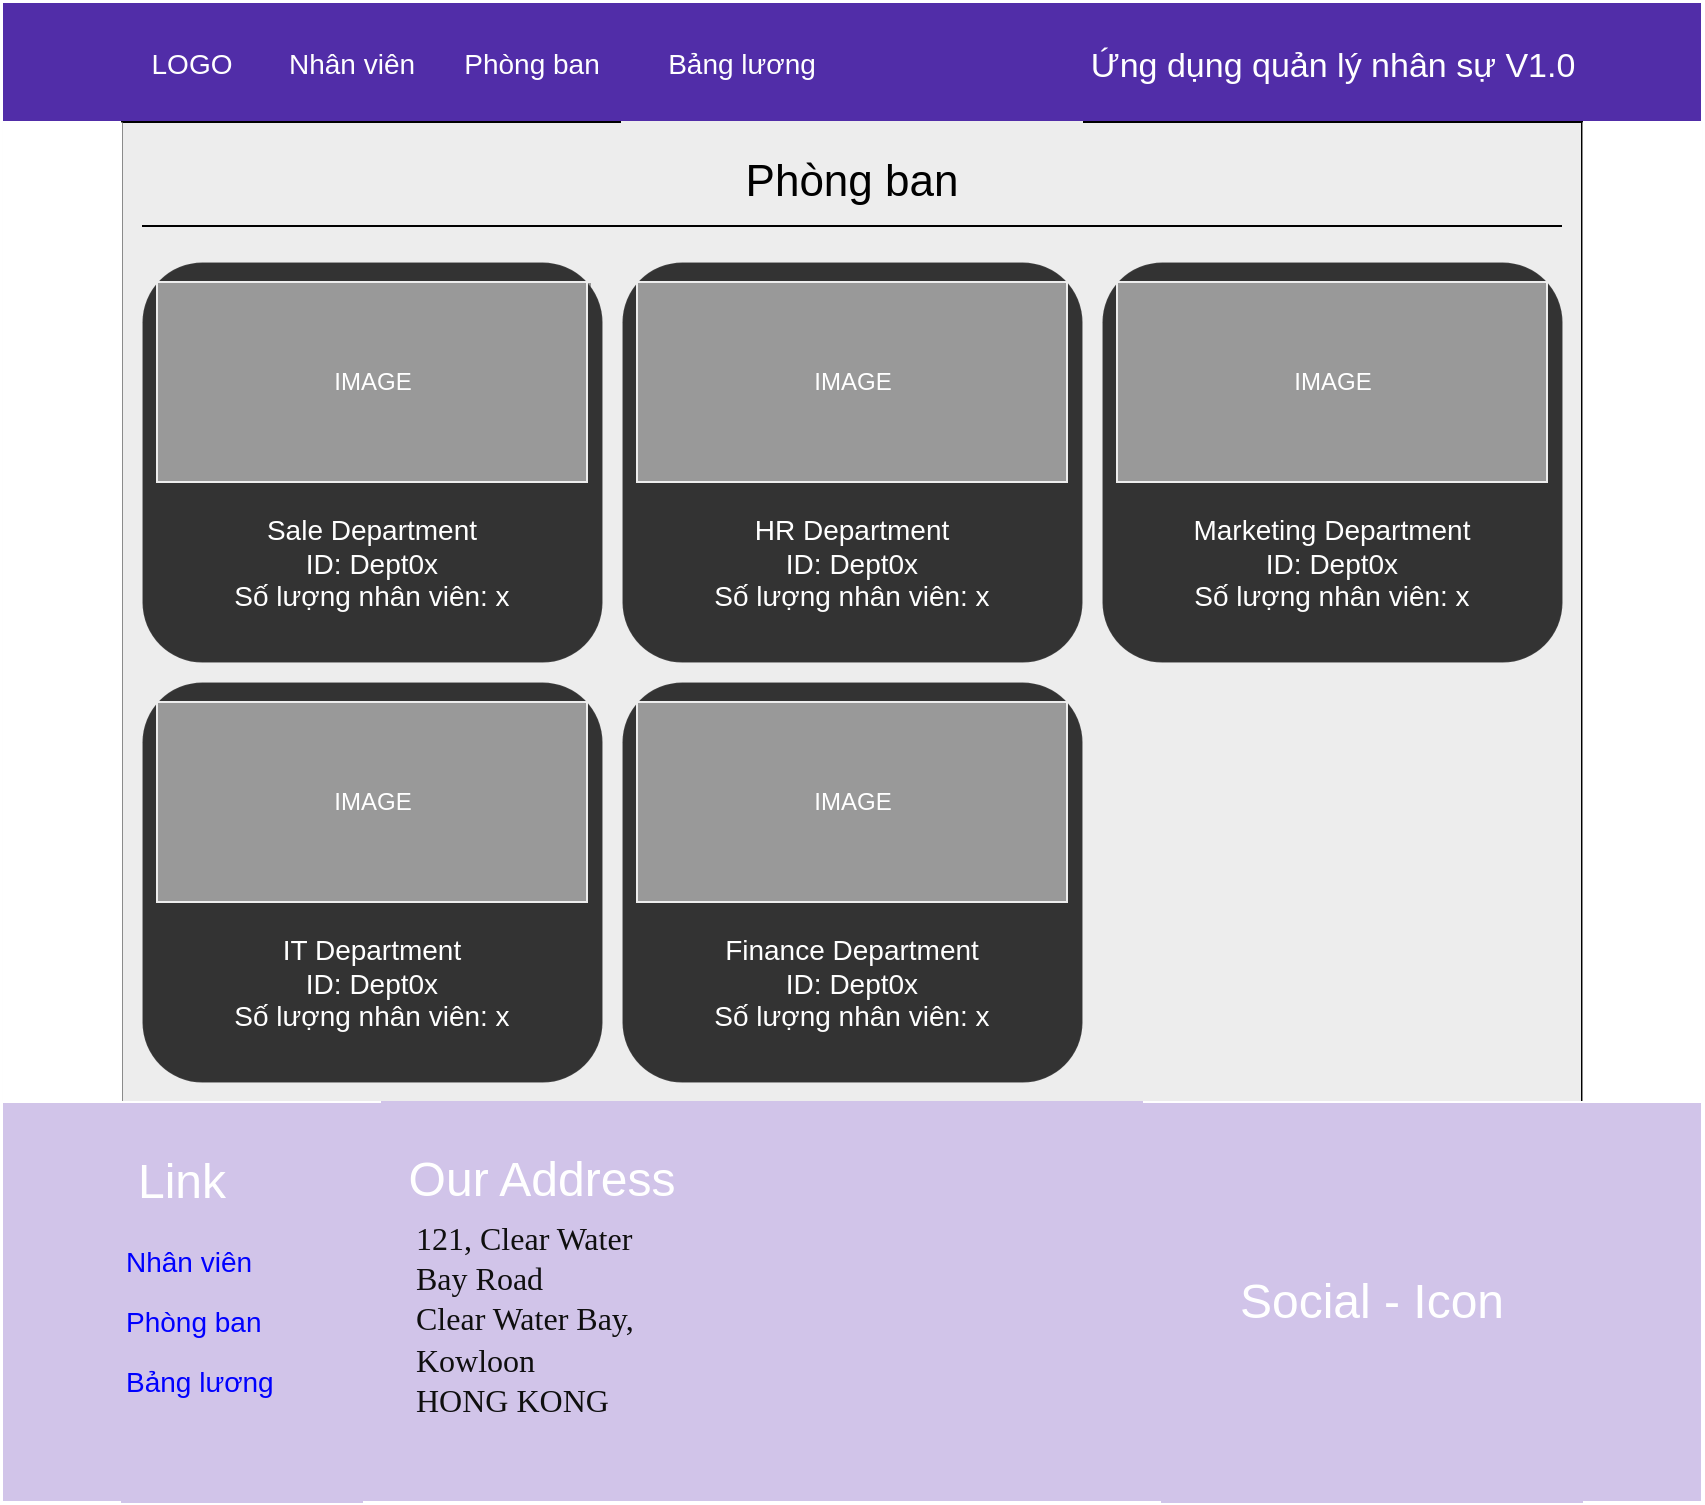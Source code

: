 <mxfile>
    <diagram id="KBQKWHm6vpujxedvJ-2u" name="Page-1">
        <mxGraphModel dx="929" dy="683" grid="1" gridSize="10" guides="1" tooltips="1" connect="1" arrows="1" fold="1" page="1" pageScale="1" pageWidth="850" pageHeight="1100" math="0" shadow="0">
            <root>
                <mxCell id="0"/>
                <mxCell id="1" parent="0"/>
                <mxCell id="2" value="" style="html=1;shadow=0;dashed=0;fontSize=16;fontColor=#181819;align=left;spacing=15;fillColor=#512da8;strokeWidth=1;strokeColor=#FFFFFF;" vertex="1" parent="1">
                    <mxGeometry width="850" height="60" as="geometry"/>
                </mxCell>
                <mxCell id="3" value="Nhân viên" style="fillColor=none;strokeColor=none;fontSize=14;align=center;fontColor=#FFFFFF;" vertex="1" parent="2">
                    <mxGeometry width="70" height="40" relative="1" as="geometry">
                        <mxPoint x="140" y="10" as="offset"/>
                    </mxGeometry>
                </mxCell>
                <mxCell id="4" value="Phòng ban" style="fillColor=none;strokeColor=none;fontSize=14;align=center;fontColor=#FFFFFF;" vertex="1" parent="2">
                    <mxGeometry width="50" height="40" relative="1" as="geometry">
                        <mxPoint x="240" y="10" as="offset"/>
                    </mxGeometry>
                </mxCell>
                <mxCell id="5" value="Bảng lương" style="fillColor=none;strokeColor=none;fontSize=14;align=center;fontColor=#FFFFFF;" vertex="1" parent="2">
                    <mxGeometry width="80" height="40" relative="1" as="geometry">
                        <mxPoint x="330" y="10" as="offset"/>
                    </mxGeometry>
                </mxCell>
                <mxCell id="6" value="Ứng dụng quản lý nhân sự V1.0" style="fillColor=none;strokeColor=none;fontSize=17;align=center;fontColor=#FFFFFF;spacingLeft=1;strokeWidth=1;" vertex="1" parent="2">
                    <mxGeometry width="250" height="40" relative="1" as="geometry">
                        <mxPoint x="540" y="10" as="offset"/>
                    </mxGeometry>
                </mxCell>
                <mxCell id="8" value="" style="rounded=0;whiteSpace=wrap;html=1;fillColor=#ededed;shadow=0;" vertex="1" parent="1">
                    <mxGeometry x="60" y="60" width="730" height="490" as="geometry"/>
                </mxCell>
                <mxCell id="9" value="LOGO" style="fillColor=none;strokeColor=none;fontSize=14;align=center;fontColor=#FFFFFF;" vertex="1" parent="1">
                    <mxGeometry x="60" y="10" width="70" height="40" as="geometry"/>
                </mxCell>
                <mxCell id="10" value="&lt;font color=&quot;#000000&quot; style=&quot;font-size: 22px&quot;&gt;Phòng ban&lt;/font&gt;" style="rounded=0;whiteSpace=wrap;html=1;fillColor=#ededed;strokeColor=#ededed;" vertex="1" parent="1">
                    <mxGeometry x="310" y="60" width="230" height="60" as="geometry"/>
                </mxCell>
                <mxCell id="14" value="" style="edgeStyle=none;html=1;" edge="1" parent="1">
                    <mxGeometry relative="1" as="geometry">
                        <mxPoint x="125" y="270.0" as="sourcePoint"/>
                        <mxPoint x="125" y="330.0" as="targetPoint"/>
                    </mxGeometry>
                </mxCell>
                <mxCell id="15" value="" style="edgeStyle=none;html=1;" edge="1" parent="1">
                    <mxGeometry relative="1" as="geometry">
                        <mxPoint x="245" y="420" as="sourcePoint"/>
                        <mxPoint x="245" y="500" as="targetPoint"/>
                    </mxGeometry>
                </mxCell>
                <mxCell id="16" value="" style="rounded=0;whiteSpace=wrap;html=1;shadow=0;glass=0;sketch=0;strokeColor=#ededed;strokeWidth=0;fillColor=#FFFFFF;" vertex="1" parent="1">
                    <mxGeometry y="60" width="60" height="490" as="geometry"/>
                </mxCell>
                <mxCell id="17" value="" style="rounded=0;whiteSpace=wrap;html=1;shadow=0;glass=0;sketch=0;strokeColor=#ededed;strokeWidth=0;fillColor=#FFFFFF;" vertex="1" parent="1">
                    <mxGeometry x="790" y="60" width="60" height="490" as="geometry"/>
                </mxCell>
                <mxCell id="19" value="&lt;font color=&quot;#ffffff&quot;&gt;IMAGE&lt;/font&gt;" style="rounded=0;whiteSpace=wrap;html=1;shadow=0;glass=0;sketch=0;strokeColor=#ededed;strokeWidth=1;fillColor=#999999;" vertex="1" parent="1">
                    <mxGeometry x="195" y="140" width="100" height="80" as="geometry"/>
                </mxCell>
                <mxCell id="20" value="&lt;font style=&quot;font-size: 14px&quot;&gt;&lt;font color=&quot;#ffffff&quot;&gt;&lt;br&gt;&lt;br&gt;&lt;br&gt;&lt;br&gt;&lt;br&gt;&lt;br&gt;Sale Department&lt;br&gt;ID: Dept0x&lt;br&gt;Số lượng nhân viên: x&lt;/font&gt;&lt;br&gt;&lt;/font&gt;" style="rounded=1;whiteSpace=wrap;html=1;strokeColor=#ededed;shadow=0;sketch=0;glass=0;fillColor=#333333;strokeWidth=0;" vertex="1" parent="1">
                    <mxGeometry x="70" y="130" width="230" height="200" as="geometry"/>
                </mxCell>
                <mxCell id="21" value="&lt;font color=&quot;#ffffff&quot;&gt;IMAGE&lt;/font&gt;" style="rounded=0;whiteSpace=wrap;html=1;shadow=0;glass=0;sketch=0;strokeColor=#ededed;strokeWidth=1;fillColor=#999999;" vertex="1" parent="1">
                    <mxGeometry x="77.5" y="140" width="215" height="100" as="geometry"/>
                </mxCell>
                <mxCell id="73" value="&lt;font style=&quot;font-size: 14px&quot;&gt;&lt;font color=&quot;#ffffff&quot;&gt;&lt;br&gt;&lt;br&gt;&lt;br&gt;&lt;br&gt;&lt;br&gt;&lt;br&gt;HR Department&lt;br&gt;ID: Dept0x&lt;br&gt;Số lượng nhân viên: x&lt;/font&gt;&lt;br&gt;&lt;/font&gt;" style="rounded=1;whiteSpace=wrap;html=1;strokeColor=#ededed;shadow=0;sketch=0;glass=0;fillColor=#333333;strokeWidth=0;" vertex="1" parent="1">
                    <mxGeometry x="310" y="130" width="230" height="200" as="geometry"/>
                </mxCell>
                <mxCell id="74" value="&lt;font color=&quot;#ffffff&quot;&gt;IMAGE&lt;/font&gt;" style="rounded=0;whiteSpace=wrap;html=1;shadow=0;glass=0;sketch=0;strokeColor=#ededed;strokeWidth=1;fillColor=#999999;" vertex="1" parent="1">
                    <mxGeometry x="317.5" y="140" width="215" height="100" as="geometry"/>
                </mxCell>
                <mxCell id="75" value="&lt;font style=&quot;font-size: 14px&quot;&gt;&lt;font color=&quot;#ffffff&quot;&gt;&lt;br&gt;&lt;br&gt;&lt;br&gt;&lt;br&gt;&lt;br&gt;&lt;br&gt;Marketing Department&lt;br&gt;ID: Dept0x&lt;br&gt;Số lượng nhân viên: x&lt;/font&gt;&lt;br&gt;&lt;/font&gt;" style="rounded=1;whiteSpace=wrap;html=1;strokeColor=#ededed;shadow=0;sketch=0;glass=0;fillColor=#333333;strokeWidth=0;" vertex="1" parent="1">
                    <mxGeometry x="550" y="130" width="230" height="200" as="geometry"/>
                </mxCell>
                <mxCell id="76" value="&lt;font color=&quot;#ffffff&quot;&gt;IMAGE&lt;/font&gt;" style="rounded=0;whiteSpace=wrap;html=1;shadow=0;glass=0;sketch=0;strokeColor=#ededed;strokeWidth=1;fillColor=#999999;" vertex="1" parent="1">
                    <mxGeometry x="557.5" y="140" width="215" height="100" as="geometry"/>
                </mxCell>
                <mxCell id="77" value="&lt;font style=&quot;font-size: 14px&quot;&gt;&lt;font color=&quot;#ffffff&quot;&gt;&lt;br&gt;&lt;br&gt;&lt;br&gt;&lt;br&gt;&lt;br&gt;&lt;br&gt;IT Department&lt;br&gt;ID: Dept0x&lt;br&gt;Số lượng nhân viên: x&lt;/font&gt;&lt;br&gt;&lt;/font&gt;" style="rounded=1;whiteSpace=wrap;html=1;strokeColor=#ededed;shadow=0;sketch=0;glass=0;fillColor=#333333;strokeWidth=0;" vertex="1" parent="1">
                    <mxGeometry x="70" y="340" width="230" height="200" as="geometry"/>
                </mxCell>
                <mxCell id="78" value="&lt;font color=&quot;#ffffff&quot;&gt;IMAGE&lt;/font&gt;" style="rounded=0;whiteSpace=wrap;html=1;shadow=0;glass=0;sketch=0;strokeColor=#ededed;strokeWidth=1;fillColor=#999999;" vertex="1" parent="1">
                    <mxGeometry x="77.5" y="350" width="215" height="100" as="geometry"/>
                </mxCell>
                <mxCell id="79" value="&lt;font style=&quot;font-size: 14px&quot;&gt;&lt;font color=&quot;#ffffff&quot;&gt;&lt;br&gt;&lt;br&gt;&lt;br&gt;&lt;br&gt;&lt;br&gt;&lt;br&gt;Finance Department&lt;br&gt;ID: Dept0x&lt;br&gt;Số lượng nhân viên: x&lt;/font&gt;&lt;br&gt;&lt;/font&gt;" style="rounded=1;whiteSpace=wrap;html=1;strokeColor=#ededed;shadow=0;sketch=0;glass=0;fillColor=#333333;strokeWidth=0;" vertex="1" parent="1">
                    <mxGeometry x="310" y="340" width="230" height="200" as="geometry"/>
                </mxCell>
                <mxCell id="80" value="&lt;font color=&quot;#ffffff&quot;&gt;IMAGE&lt;/font&gt;" style="rounded=0;whiteSpace=wrap;html=1;shadow=0;glass=0;sketch=0;strokeColor=#ededed;strokeWidth=1;fillColor=#999999;" vertex="1" parent="1">
                    <mxGeometry x="317.5" y="350" width="215" height="100" as="geometry"/>
                </mxCell>
                <mxCell id="83" value="" style="line;strokeWidth=1;html=1;perimeter=backbonePerimeter;points=[];outlineConnect=0;strokeColor=#000000;" vertex="1" parent="1">
                    <mxGeometry x="70" y="107" width="710" height="10" as="geometry"/>
                </mxCell>
                <mxCell id="84" value="" style="rounded=0;whiteSpace=wrap;html=1;fontSize=17;strokeWidth=1;fontColor=#ffffff;fillColor=#d1c4e9;strokeColor=#FFFFFF;" vertex="1" parent="1">
                    <mxGeometry y="550" width="850" height="200" as="geometry"/>
                </mxCell>
                <mxCell id="85" value="" style="rounded=0;whiteSpace=wrap;html=1;fontSize=17;fontColor=#FFFFFF;strokeWidth=1;fillColor=#D1C4E9;strokeColor=#D1C4E9;" vertex="1" parent="1">
                    <mxGeometry x="60" y="551" width="120" height="199" as="geometry"/>
                </mxCell>
                <mxCell id="86" value="&lt;div style=&quot;text-align: left&quot;&gt;&lt;br&gt;&lt;/div&gt;&lt;br&gt;&lt;br&gt;" style="rounded=0;whiteSpace=wrap;html=1;fontSize=17;fontColor=#FFFFFF;strokeWidth=1;fillColor=#d1c4e9;strokeColor=#D1C4E9;" vertex="1" parent="1">
                    <mxGeometry x="190" y="550" width="380" height="199" as="geometry"/>
                </mxCell>
                <mxCell id="87" value="" style="rounded=0;whiteSpace=wrap;html=1;fontSize=17;fontColor=#FFFFFF;strokeWidth=1;fillColor=#d1c4e9;strokeColor=#D1C4E9;" vertex="1" parent="1">
                    <mxGeometry x="580" y="551" width="210" height="199" as="geometry"/>
                </mxCell>
                <mxCell id="88" value="&lt;font style=&quot;font-size: 24px&quot;&gt;Link&lt;/font&gt;" style="text;html=1;strokeColor=none;fillColor=none;align=center;verticalAlign=middle;whiteSpace=wrap;rounded=0;fontSize=17;fontColor=#FFFFFF;" vertex="1" parent="1">
                    <mxGeometry x="60" y="570" width="60" height="40" as="geometry"/>
                </mxCell>
                <mxCell id="89" value="&lt;font style=&quot;font-size: 24px&quot;&gt;Our Address&lt;/font&gt;" style="text;html=1;strokeColor=none;fillColor=none;align=center;verticalAlign=middle;whiteSpace=wrap;rounded=0;fontSize=17;fontColor=#FFFFFF;" vertex="1" parent="1">
                    <mxGeometry x="190" y="569" width="160" height="40" as="geometry"/>
                </mxCell>
                <mxCell id="90" value="&lt;font style=&quot;font-size: 24px&quot;&gt;Social - Icon&lt;/font&gt;" style="text;html=1;strokeColor=none;fillColor=none;align=center;verticalAlign=middle;whiteSpace=wrap;rounded=0;fontSize=17;fontColor=#FFFFFF;" vertex="1" parent="1">
                    <mxGeometry x="605" y="630" width="160" height="40" as="geometry"/>
                </mxCell>
                <mxCell id="91" value="&lt;span style=&quot;color: rgb(15 , 15 , 15) ; font-family: &amp;#34;times new roman&amp;#34; , &amp;#34;times&amp;#34; , serif ; font-size: 16px ; background-color: rgb(209 , 196 , 233)&quot;&gt;121, Clear Water Bay Road&lt;/span&gt;&lt;br style=&quot;box-sizing: border-box ; margin: 0px ; padding: 0px ; color: rgb(15 , 15 , 15) ; font-family: &amp;#34;times new roman&amp;#34; , &amp;#34;times&amp;#34; , serif ; font-size: 16px ; background-color: rgb(209 , 196 , 233)&quot;&gt;&lt;span style=&quot;color: rgb(15 , 15 , 15) ; font-family: &amp;#34;times new roman&amp;#34; , &amp;#34;times&amp;#34; , serif ; font-size: 16px ; background-color: rgb(209 , 196 , 233)&quot;&gt;Clear Water Bay, Kowloon&lt;/span&gt;&lt;br style=&quot;box-sizing: border-box ; margin: 0px ; padding: 0px ; color: rgb(15 , 15 , 15) ; font-family: &amp;#34;times new roman&amp;#34; , &amp;#34;times&amp;#34; , serif ; font-size: 16px ; background-color: rgb(209 , 196 , 233)&quot;&gt;&lt;span style=&quot;color: rgb(15 , 15 , 15) ; font-family: &amp;#34;times new roman&amp;#34; , &amp;#34;times&amp;#34; , serif ; font-size: 16px ; background-color: rgb(209 , 196 , 233)&quot;&gt;HONG KONG&lt;/span&gt;" style="text;html=1;strokeColor=none;fillColor=none;align=left;verticalAlign=middle;whiteSpace=wrap;rounded=0;fontSize=17;fontColor=#FFFFFF;" vertex="1" parent="1">
                    <mxGeometry x="205" y="639" width="120" height="40" as="geometry"/>
                </mxCell>
                <mxCell id="92" value="&lt;font style=&quot;font-size: 14px&quot; color=&quot;#0000ff&quot;&gt;Nhân viên&lt;/font&gt;" style="text;html=1;strokeColor=none;fillColor=none;align=left;verticalAlign=middle;whiteSpace=wrap;rounded=0;fontSize=17;fontColor=#FFFFFF;" vertex="1" parent="1">
                    <mxGeometry x="60" y="610" width="90" height="40" as="geometry"/>
                </mxCell>
                <mxCell id="93" value="&lt;font style=&quot;font-size: 14px&quot; color=&quot;#0000ff&quot;&gt;Phòng ban&lt;/font&gt;" style="text;html=1;strokeColor=none;fillColor=none;align=left;verticalAlign=middle;whiteSpace=wrap;rounded=0;fontSize=17;fontColor=#FFFFFF;" vertex="1" parent="1">
                    <mxGeometry x="60" y="640" width="110" height="40" as="geometry"/>
                </mxCell>
                <mxCell id="94" value="&lt;font style=&quot;font-size: 14px&quot; color=&quot;#0000ff&quot;&gt;Bảng lương&lt;/font&gt;" style="text;html=1;strokeColor=none;fillColor=none;align=left;verticalAlign=middle;whiteSpace=wrap;rounded=0;fontSize=17;fontColor=#FFFFFF;" vertex="1" parent="1">
                    <mxGeometry x="60" y="670" width="100" height="40" as="geometry"/>
                </mxCell>
            </root>
        </mxGraphModel>
    </diagram>
</mxfile>